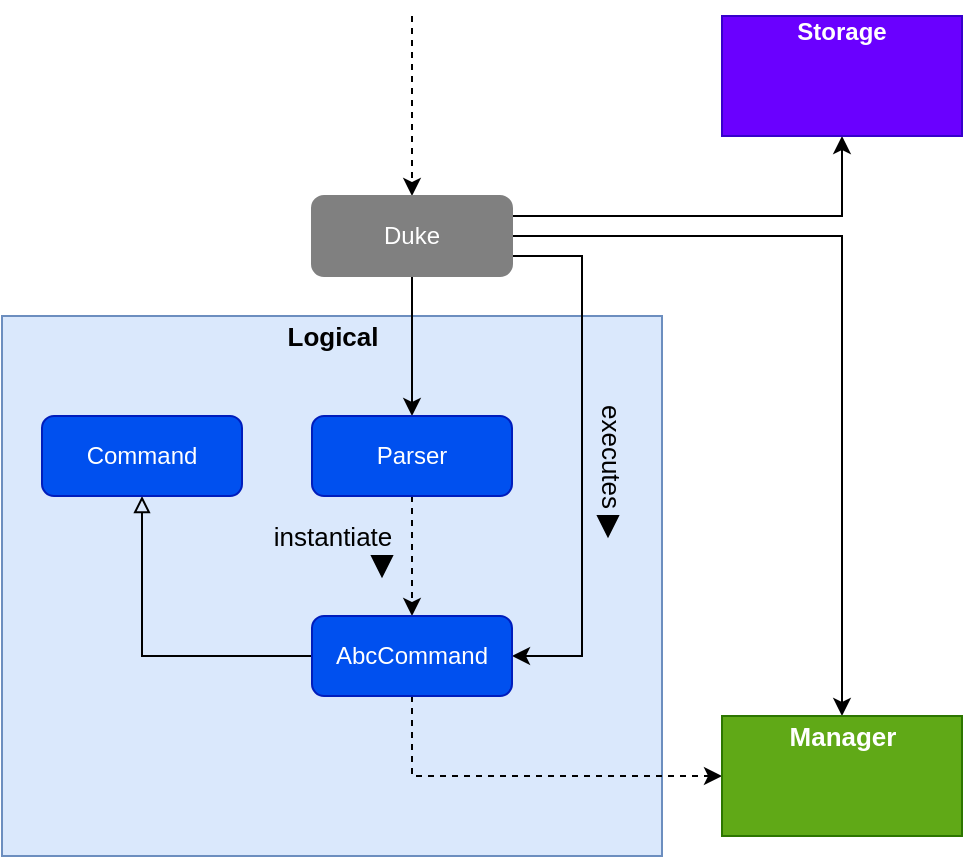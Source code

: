 <mxfile version="15.6.8" type="github">
  <diagram id="5D9I7jnW4y39OOq3ERhe" name="Page-1">
    <mxGraphModel dx="1425" dy="762" grid="1" gridSize="10" guides="1" tooltips="1" connect="1" arrows="1" fold="1" page="1" pageScale="1" pageWidth="850" pageHeight="1100" math="0" shadow="0">
      <root>
        <mxCell id="0" />
        <mxCell id="1" parent="0" />
        <mxCell id="X1SIhQ0vAOC2hnr9ErnE-9" value="" style="rounded=0;whiteSpace=wrap;html=1;fillColor=#dae8fc;strokeColor=#6c8ebf;" parent="1" vertex="1">
          <mxGeometry x="220" y="200" width="330" height="270" as="geometry" />
        </mxCell>
        <mxCell id="X1SIhQ0vAOC2hnr9ErnE-14" style="edgeStyle=orthogonalEdgeStyle;rounded=0;orthogonalLoop=1;jettySize=auto;html=1;exitX=0.5;exitY=1;exitDx=0;exitDy=0;entryX=0.5;entryY=0;entryDx=0;entryDy=0;fontSize=13;fontColor=#000000;" parent="1" source="X1SIhQ0vAOC2hnr9ErnE-4" target="X1SIhQ0vAOC2hnr9ErnE-6" edge="1">
          <mxGeometry relative="1" as="geometry" />
        </mxCell>
        <mxCell id="X1SIhQ0vAOC2hnr9ErnE-19" style="edgeStyle=orthogonalEdgeStyle;rounded=0;orthogonalLoop=1;jettySize=auto;html=1;exitX=1;exitY=0.75;exitDx=0;exitDy=0;entryX=1;entryY=0.5;entryDx=0;entryDy=0;fontSize=13;fontColor=#000000;endArrow=classic;endFill=1;" parent="1" source="X1SIhQ0vAOC2hnr9ErnE-4" target="X1SIhQ0vAOC2hnr9ErnE-7" edge="1">
          <mxGeometry relative="1" as="geometry">
            <Array as="points">
              <mxPoint x="510" y="170" />
              <mxPoint x="510" y="370" />
            </Array>
          </mxGeometry>
        </mxCell>
        <mxCell id="X1SIhQ0vAOC2hnr9ErnE-26" style="edgeStyle=orthogonalEdgeStyle;rounded=0;orthogonalLoop=1;jettySize=auto;html=1;exitX=1;exitY=0.5;exitDx=0;exitDy=0;fontSize=13;fontColor=#000000;endArrow=classic;endFill=1;" parent="1" source="X1SIhQ0vAOC2hnr9ErnE-4" target="X1SIhQ0vAOC2hnr9ErnE-11" edge="1">
          <mxGeometry relative="1" as="geometry">
            <Array as="points">
              <mxPoint x="640" y="160" />
            </Array>
          </mxGeometry>
        </mxCell>
        <mxCell id="X1SIhQ0vAOC2hnr9ErnE-27" style="edgeStyle=orthogonalEdgeStyle;rounded=0;orthogonalLoop=1;jettySize=auto;html=1;fontSize=13;fontColor=#000000;endArrow=classic;endFill=1;entryX=0.5;entryY=0;entryDx=0;entryDy=0;dashed=1;" parent="1" target="X1SIhQ0vAOC2hnr9ErnE-4" edge="1">
          <mxGeometry relative="1" as="geometry">
            <mxPoint x="530" y="50" as="targetPoint" />
            <mxPoint x="425" y="50" as="sourcePoint" />
            <Array as="points">
              <mxPoint x="425" y="60" />
            </Array>
          </mxGeometry>
        </mxCell>
        <mxCell id="9omyu62iegXYNN8_6nCe-2" style="edgeStyle=orthogonalEdgeStyle;rounded=0;orthogonalLoop=1;jettySize=auto;html=1;exitX=1;exitY=0.25;exitDx=0;exitDy=0;" parent="1" source="X1SIhQ0vAOC2hnr9ErnE-4" target="9omyu62iegXYNN8_6nCe-1" edge="1">
          <mxGeometry relative="1" as="geometry">
            <Array as="points">
              <mxPoint x="640" y="150" />
            </Array>
          </mxGeometry>
        </mxCell>
        <mxCell id="X1SIhQ0vAOC2hnr9ErnE-4" value="Duke" style="rounded=1;whiteSpace=wrap;html=1;fillColor=#808080;strokeColor=#808080;fontColor=#ffffff;" parent="1" vertex="1">
          <mxGeometry x="375" y="140" width="100" height="40" as="geometry" />
        </mxCell>
        <mxCell id="X1SIhQ0vAOC2hnr9ErnE-15" style="edgeStyle=orthogonalEdgeStyle;rounded=0;orthogonalLoop=1;jettySize=auto;html=1;exitX=0.5;exitY=1;exitDx=0;exitDy=0;entryX=0.5;entryY=0;entryDx=0;entryDy=0;fontSize=13;fontColor=#000000;dashed=1;" parent="1" source="X1SIhQ0vAOC2hnr9ErnE-6" target="X1SIhQ0vAOC2hnr9ErnE-7" edge="1">
          <mxGeometry relative="1" as="geometry" />
        </mxCell>
        <mxCell id="X1SIhQ0vAOC2hnr9ErnE-6" value="Parser" style="rounded=1;whiteSpace=wrap;html=1;fillColor=#0050ef;strokeColor=#001DBC;fontColor=#ffffff;" parent="1" vertex="1">
          <mxGeometry x="375" y="250" width="100" height="40" as="geometry" />
        </mxCell>
        <mxCell id="X1SIhQ0vAOC2hnr9ErnE-13" style="edgeStyle=orthogonalEdgeStyle;rounded=0;orthogonalLoop=1;jettySize=auto;html=1;exitX=0.5;exitY=1;exitDx=0;exitDy=0;entryX=0;entryY=0.5;entryDx=0;entryDy=0;fontSize=13;fontColor=#000000;dashed=1;" parent="1" source="X1SIhQ0vAOC2hnr9ErnE-7" target="X1SIhQ0vAOC2hnr9ErnE-10" edge="1">
          <mxGeometry relative="1" as="geometry">
            <Array as="points">
              <mxPoint x="425" y="430" />
            </Array>
          </mxGeometry>
        </mxCell>
        <mxCell id="X1SIhQ0vAOC2hnr9ErnE-18" style="edgeStyle=orthogonalEdgeStyle;rounded=0;orthogonalLoop=1;jettySize=auto;html=1;exitX=0;exitY=0.5;exitDx=0;exitDy=0;fontSize=13;fontColor=#000000;endArrow=block;endFill=0;" parent="1" source="X1SIhQ0vAOC2hnr9ErnE-7" target="X1SIhQ0vAOC2hnr9ErnE-17" edge="1">
          <mxGeometry relative="1" as="geometry" />
        </mxCell>
        <mxCell id="X1SIhQ0vAOC2hnr9ErnE-7" value="AbcCommand" style="rounded=1;whiteSpace=wrap;html=1;fillColor=#0050ef;strokeColor=#001DBC;fontColor=#ffffff;" parent="1" vertex="1">
          <mxGeometry x="375" y="350" width="100" height="40" as="geometry" />
        </mxCell>
        <mxCell id="X1SIhQ0vAOC2hnr9ErnE-10" value="" style="rounded=0;whiteSpace=wrap;html=1;fillColor=#60a917;fontColor=#ffffff;strokeColor=#2D7600;" parent="1" vertex="1">
          <mxGeometry x="580" y="400" width="120" height="60" as="geometry" />
        </mxCell>
        <mxCell id="X1SIhQ0vAOC2hnr9ErnE-11" value="&lt;b&gt;&lt;font style=&quot;font-size: 13px&quot; color=&quot;#ffffff&quot;&gt;Manager&lt;/font&gt;&lt;/b&gt;" style="text;html=1;align=center;verticalAlign=middle;resizable=0;points=[];autosize=1;strokeColor=none;fillColor=none;" parent="1" vertex="1">
          <mxGeometry x="605" y="400" width="70" height="20" as="geometry" />
        </mxCell>
        <mxCell id="X1SIhQ0vAOC2hnr9ErnE-12" value="&lt;font color=&quot;#000000&quot; size=&quot;1&quot;&gt;&lt;b style=&quot;font-size: 13px&quot;&gt;Logical&lt;/b&gt;&lt;/font&gt;" style="text;html=1;align=center;verticalAlign=middle;resizable=0;points=[];autosize=1;strokeColor=none;fillColor=none;fontColor=#FFFFFF;" parent="1" vertex="1">
          <mxGeometry x="355" y="200" width="60" height="20" as="geometry" />
        </mxCell>
        <mxCell id="X1SIhQ0vAOC2hnr9ErnE-17" value="Command" style="rounded=1;whiteSpace=wrap;html=1;fillColor=#0050ef;strokeColor=#001DBC;fontColor=#ffffff;" parent="1" vertex="1">
          <mxGeometry x="240" y="250" width="100" height="40" as="geometry" />
        </mxCell>
        <mxCell id="X1SIhQ0vAOC2hnr9ErnE-20" value="executes" style="text;html=1;align=center;verticalAlign=middle;resizable=0;points=[];autosize=1;strokeColor=none;fillColor=none;fontSize=13;fontColor=#000000;rotation=90;" parent="1" vertex="1">
          <mxGeometry x="490" y="260" width="70" height="20" as="geometry" />
        </mxCell>
        <mxCell id="X1SIhQ0vAOC2hnr9ErnE-21" value="" style="verticalLabelPosition=bottom;verticalAlign=top;html=1;shape=mxgraph.basic.acute_triangle;dx=0.5;fontSize=13;fontColor=#000000;rotation=-180;fillColor=#000000;" parent="1" vertex="1">
          <mxGeometry x="518" y="300" width="10" height="10" as="geometry" />
        </mxCell>
        <mxCell id="X1SIhQ0vAOC2hnr9ErnE-24" value="instantiate" style="text;html=1;align=center;verticalAlign=middle;resizable=0;points=[];autosize=1;strokeColor=none;fillColor=none;fontSize=13;fontColor=#000000;" parent="1" vertex="1">
          <mxGeometry x="350" y="300" width="70" height="20" as="geometry" />
        </mxCell>
        <mxCell id="X1SIhQ0vAOC2hnr9ErnE-25" value="" style="verticalLabelPosition=bottom;verticalAlign=top;html=1;shape=mxgraph.basic.acute_triangle;dx=0.5;fontSize=13;fontColor=#000000;rotation=-180;fillColor=#000000;" parent="1" vertex="1">
          <mxGeometry x="405" y="320" width="10" height="10" as="geometry" />
        </mxCell>
        <mxCell id="9omyu62iegXYNN8_6nCe-1" value="" style="rounded=0;whiteSpace=wrap;html=1;fillColor=#6a00ff;fontColor=#ffffff;strokeColor=#3700CC;" parent="1" vertex="1">
          <mxGeometry x="580" y="50" width="120" height="60" as="geometry" />
        </mxCell>
        <mxCell id="9omyu62iegXYNN8_6nCe-4" value="&lt;b&gt;&lt;font color=&quot;#ffffff&quot;&gt;Storage&lt;/font&gt;&lt;/b&gt;" style="text;html=1;strokeColor=none;fillColor=none;align=center;verticalAlign=middle;whiteSpace=wrap;rounded=0;" parent="1" vertex="1">
          <mxGeometry x="610" y="43" width="60" height="30" as="geometry" />
        </mxCell>
      </root>
    </mxGraphModel>
  </diagram>
</mxfile>
